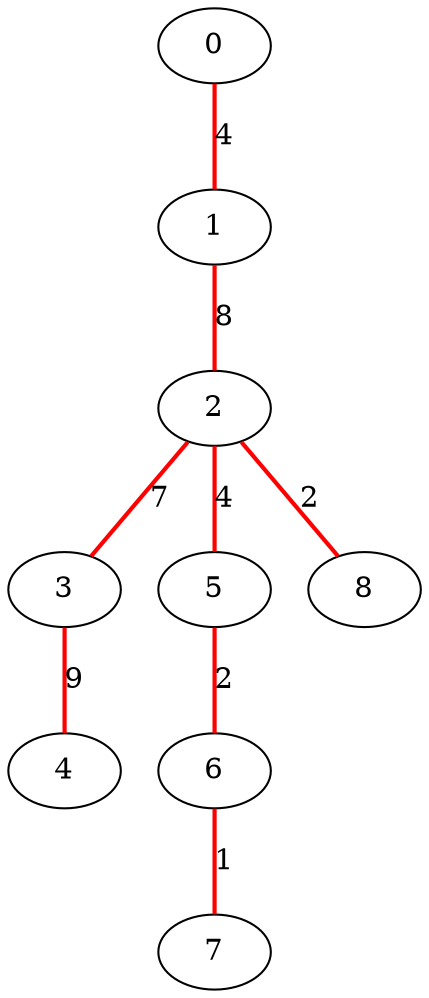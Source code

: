 graph MST {
    0;
    1;
    2;
    3;
    4;
    5;
    6;
    7;
    8;
    0 -- 1 [label=4, color=red, penwidth=2.0];
    1 -- 2 [label=8, color=red, penwidth=2.0];
    2 -- 3 [label=7, color=red, penwidth=2.0];
    3 -- 4 [label=9, color=red, penwidth=2.0];
    2 -- 5 [label=4, color=red, penwidth=2.0];
    5 -- 6 [label=2, color=red, penwidth=2.0];
    6 -- 7 [label=1, color=red, penwidth=2.0];
    2 -- 8 [label=2, color=red, penwidth=2.0];
}
